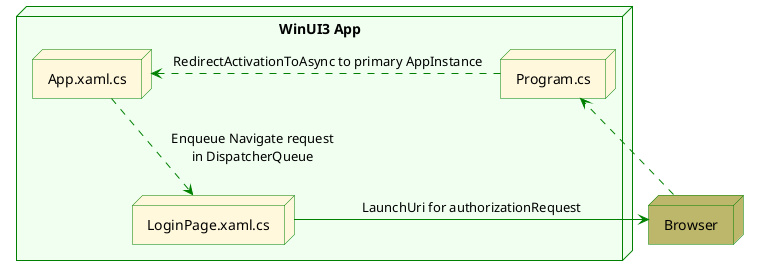 @startuml

<style>
componentDiagram {
  LineColor Green
}
</style>
node Browser as b #darkkhaki



node "WinUI3 App" #honeydew {
node LoginPage.xaml.cs as lp #cornsilk

node Program.cs as p #cornsilk
node App.xaml.cs as a #cornsilk
}


lp -> b : <color:Black>LaunchUri for authorizationRequest<color:Black>
b -[dashed]> p : <color:white> Invoked by declared \n<color:white>URL protocol<color:white>
p -[dashed]> a : <color:Black> RedirectActivationToAsync to primary AppInstance<color:Black>
a --[dashed]> lp : <color:Black> Enqueue Navigate request \n<color:Black>in DispatcherQueue<color:Black>


@enduml